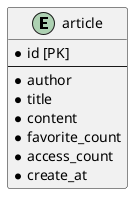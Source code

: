 @startuml ER
entity article {
  * id [PK]
  --
  * author
  * title
  * content
  * favorite_count
  * access_count
  * create_at
}
@enduml